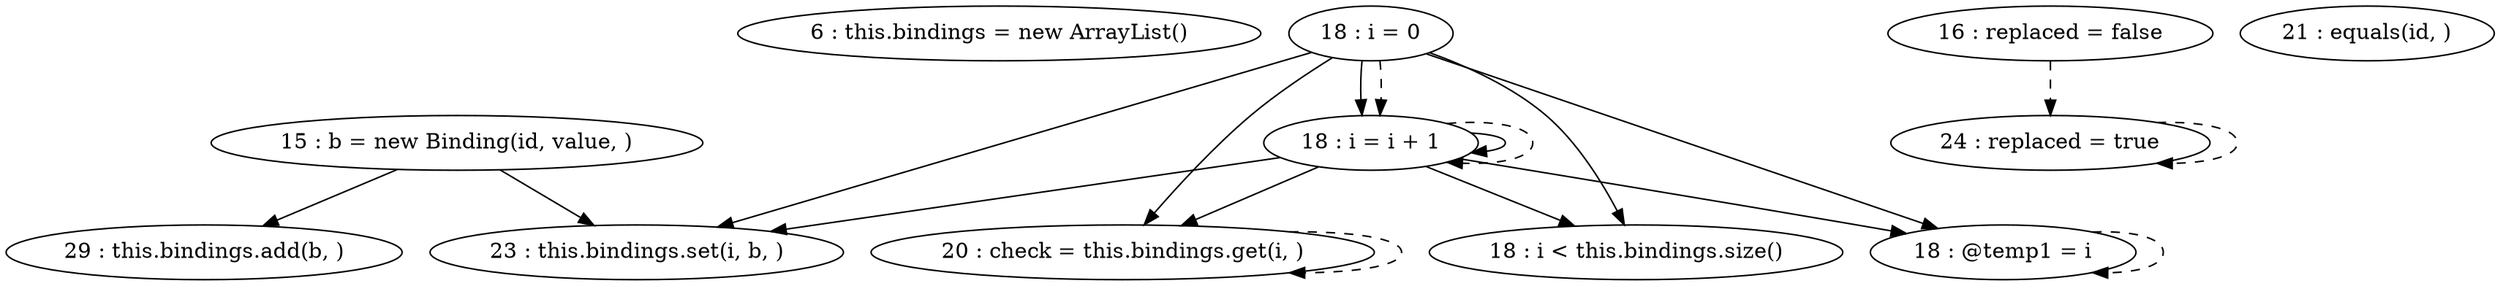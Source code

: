 digraph G {
"6 : this.bindings = new ArrayList()"
"15 : b = new Binding(id, value, )"
"15 : b = new Binding(id, value, )" -> "29 : this.bindings.add(b, )"
"15 : b = new Binding(id, value, )" -> "23 : this.bindings.set(i, b, )"
"16 : replaced = false"
"16 : replaced = false" -> "24 : replaced = true" [style=dashed]
"18 : i = 0"
"18 : i = 0" -> "18 : i = i + 1"
"18 : i = 0" -> "20 : check = this.bindings.get(i, )"
"18 : i = 0" -> "18 : i < this.bindings.size()"
"18 : i = 0" -> "18 : @temp1 = i"
"18 : i = 0" -> "23 : this.bindings.set(i, b, )"
"18 : i = 0" -> "18 : i = i + 1" [style=dashed]
"18 : i < this.bindings.size()"
"20 : check = this.bindings.get(i, )"
"20 : check = this.bindings.get(i, )" -> "20 : check = this.bindings.get(i, )" [style=dashed]
"21 : equals(id, )"
"23 : this.bindings.set(i, b, )"
"24 : replaced = true"
"24 : replaced = true" -> "24 : replaced = true" [style=dashed]
"18 : @temp1 = i"
"18 : @temp1 = i" -> "18 : @temp1 = i" [style=dashed]
"18 : i = i + 1"
"18 : i = i + 1" -> "18 : i = i + 1"
"18 : i = i + 1" -> "20 : check = this.bindings.get(i, )"
"18 : i = i + 1" -> "18 : i < this.bindings.size()"
"18 : i = i + 1" -> "18 : @temp1 = i"
"18 : i = i + 1" -> "23 : this.bindings.set(i, b, )"
"18 : i = i + 1" -> "18 : i = i + 1" [style=dashed]
"29 : this.bindings.add(b, )"
}
